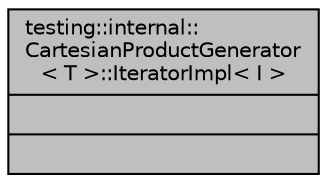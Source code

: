 digraph "testing::internal::CartesianProductGenerator&lt; T &gt;::IteratorImpl&lt; I &gt;"
{
 // INTERACTIVE_SVG=YES
 // LATEX_PDF_SIZE
  edge [fontname="Helvetica",fontsize="10",labelfontname="Helvetica",labelfontsize="10"];
  node [fontname="Helvetica",fontsize="10",shape=record];
  Node1 [label="{testing::internal::\lCartesianProductGenerator\l\< T \>::IteratorImpl\< I \>\n||}",height=0.2,width=0.4,color="black", fillcolor="grey75", style="filled", fontcolor="black",tooltip=" "];
}
